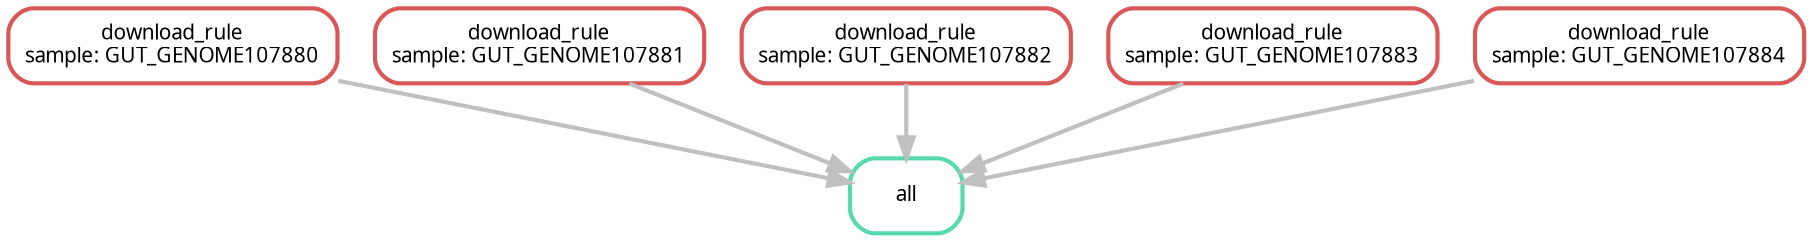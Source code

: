 digraph snakemake_dag {
    graph[bgcolor=white, margin=0];
    node[shape=box, style=rounded, fontname=sans,                 fontsize=10, penwidth=2];
    edge[penwidth=2, color=grey];
	0[label = "all", color = "0.44 0.6 0.85", style="rounded"];
	1[label = "download_rule\nsample: GUT_GENOME107880", color = "0.00 0.6 0.85", style="rounded"];
	2[label = "download_rule\nsample: GUT_GENOME107881", color = "0.00 0.6 0.85", style="rounded"];
	3[label = "download_rule\nsample: GUT_GENOME107882", color = "0.00 0.6 0.85", style="rounded"];
	4[label = "download_rule\nsample: GUT_GENOME107883", color = "0.00 0.6 0.85", style="rounded"];
	5[label = "download_rule\nsample: GUT_GENOME107884", color = "0.00 0.6 0.85", style="rounded"];
	1 -> 0
	2 -> 0
	3 -> 0
	4 -> 0
	5 -> 0
}            

